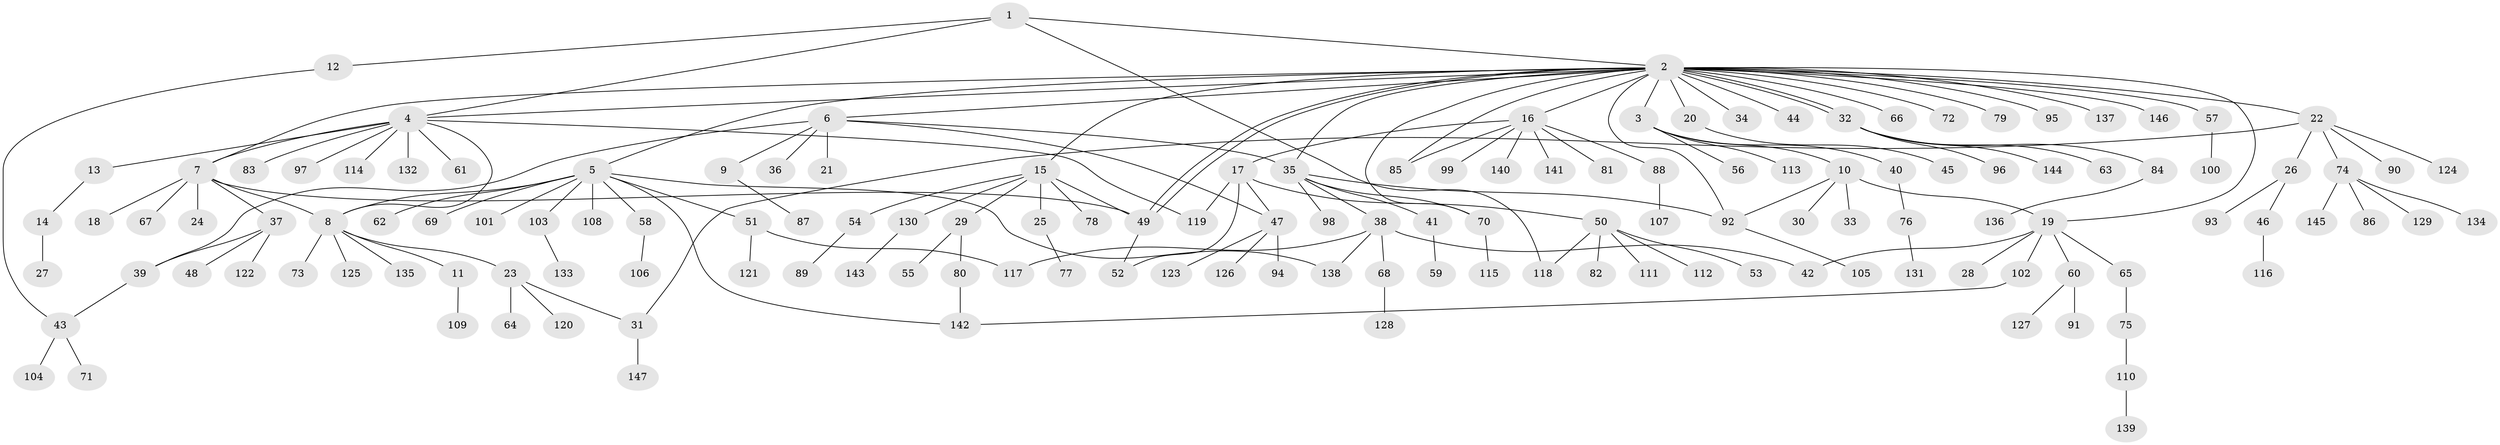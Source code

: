 // Generated by graph-tools (version 1.1) at 2025/35/03/09/25 02:35:31]
// undirected, 147 vertices, 172 edges
graph export_dot {
graph [start="1"]
  node [color=gray90,style=filled];
  1;
  2;
  3;
  4;
  5;
  6;
  7;
  8;
  9;
  10;
  11;
  12;
  13;
  14;
  15;
  16;
  17;
  18;
  19;
  20;
  21;
  22;
  23;
  24;
  25;
  26;
  27;
  28;
  29;
  30;
  31;
  32;
  33;
  34;
  35;
  36;
  37;
  38;
  39;
  40;
  41;
  42;
  43;
  44;
  45;
  46;
  47;
  48;
  49;
  50;
  51;
  52;
  53;
  54;
  55;
  56;
  57;
  58;
  59;
  60;
  61;
  62;
  63;
  64;
  65;
  66;
  67;
  68;
  69;
  70;
  71;
  72;
  73;
  74;
  75;
  76;
  77;
  78;
  79;
  80;
  81;
  82;
  83;
  84;
  85;
  86;
  87;
  88;
  89;
  90;
  91;
  92;
  93;
  94;
  95;
  96;
  97;
  98;
  99;
  100;
  101;
  102;
  103;
  104;
  105;
  106;
  107;
  108;
  109;
  110;
  111;
  112;
  113;
  114;
  115;
  116;
  117;
  118;
  119;
  120;
  121;
  122;
  123;
  124;
  125;
  126;
  127;
  128;
  129;
  130;
  131;
  132;
  133;
  134;
  135;
  136;
  137;
  138;
  139;
  140;
  141;
  142;
  143;
  144;
  145;
  146;
  147;
  1 -- 2;
  1 -- 4;
  1 -- 12;
  1 -- 118;
  2 -- 3;
  2 -- 4;
  2 -- 5;
  2 -- 6;
  2 -- 7;
  2 -- 15;
  2 -- 16;
  2 -- 19;
  2 -- 20;
  2 -- 22;
  2 -- 32;
  2 -- 32;
  2 -- 34;
  2 -- 35;
  2 -- 44;
  2 -- 49;
  2 -- 49;
  2 -- 57;
  2 -- 66;
  2 -- 70;
  2 -- 72;
  2 -- 79;
  2 -- 85;
  2 -- 92;
  2 -- 95;
  2 -- 137;
  2 -- 146;
  3 -- 10;
  3 -- 40;
  3 -- 56;
  3 -- 113;
  4 -- 7;
  4 -- 8;
  4 -- 13;
  4 -- 61;
  4 -- 83;
  4 -- 97;
  4 -- 114;
  4 -- 119;
  4 -- 132;
  5 -- 8;
  5 -- 51;
  5 -- 58;
  5 -- 62;
  5 -- 69;
  5 -- 101;
  5 -- 103;
  5 -- 108;
  5 -- 138;
  5 -- 142;
  6 -- 9;
  6 -- 21;
  6 -- 35;
  6 -- 36;
  6 -- 39;
  6 -- 47;
  7 -- 8;
  7 -- 18;
  7 -- 24;
  7 -- 37;
  7 -- 49;
  7 -- 67;
  8 -- 11;
  8 -- 23;
  8 -- 73;
  8 -- 125;
  8 -- 135;
  9 -- 87;
  10 -- 19;
  10 -- 30;
  10 -- 33;
  10 -- 92;
  11 -- 109;
  12 -- 43;
  13 -- 14;
  14 -- 27;
  15 -- 25;
  15 -- 29;
  15 -- 49;
  15 -- 54;
  15 -- 78;
  15 -- 130;
  16 -- 17;
  16 -- 81;
  16 -- 85;
  16 -- 88;
  16 -- 99;
  16 -- 140;
  16 -- 141;
  17 -- 47;
  17 -- 50;
  17 -- 52;
  17 -- 119;
  19 -- 28;
  19 -- 42;
  19 -- 60;
  19 -- 65;
  19 -- 102;
  20 -- 45;
  22 -- 26;
  22 -- 31;
  22 -- 74;
  22 -- 90;
  22 -- 124;
  23 -- 31;
  23 -- 64;
  23 -- 120;
  25 -- 77;
  26 -- 46;
  26 -- 93;
  29 -- 55;
  29 -- 80;
  31 -- 147;
  32 -- 63;
  32 -- 84;
  32 -- 96;
  32 -- 144;
  35 -- 38;
  35 -- 41;
  35 -- 70;
  35 -- 92;
  35 -- 98;
  37 -- 39;
  37 -- 48;
  37 -- 122;
  38 -- 42;
  38 -- 68;
  38 -- 117;
  38 -- 138;
  39 -- 43;
  40 -- 76;
  41 -- 59;
  43 -- 71;
  43 -- 104;
  46 -- 116;
  47 -- 94;
  47 -- 123;
  47 -- 126;
  49 -- 52;
  50 -- 53;
  50 -- 82;
  50 -- 111;
  50 -- 112;
  50 -- 118;
  51 -- 117;
  51 -- 121;
  54 -- 89;
  57 -- 100;
  58 -- 106;
  60 -- 91;
  60 -- 127;
  65 -- 75;
  68 -- 128;
  70 -- 115;
  74 -- 86;
  74 -- 129;
  74 -- 134;
  74 -- 145;
  75 -- 110;
  76 -- 131;
  80 -- 142;
  84 -- 136;
  88 -- 107;
  92 -- 105;
  102 -- 142;
  103 -- 133;
  110 -- 139;
  130 -- 143;
}
